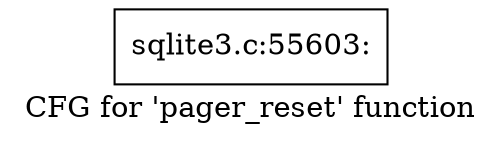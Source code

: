 digraph "CFG for 'pager_reset' function" {
	label="CFG for 'pager_reset' function";

	Node0x55c0f75a0cf0 [shape=record,label="{sqlite3.c:55603:}"];
}
